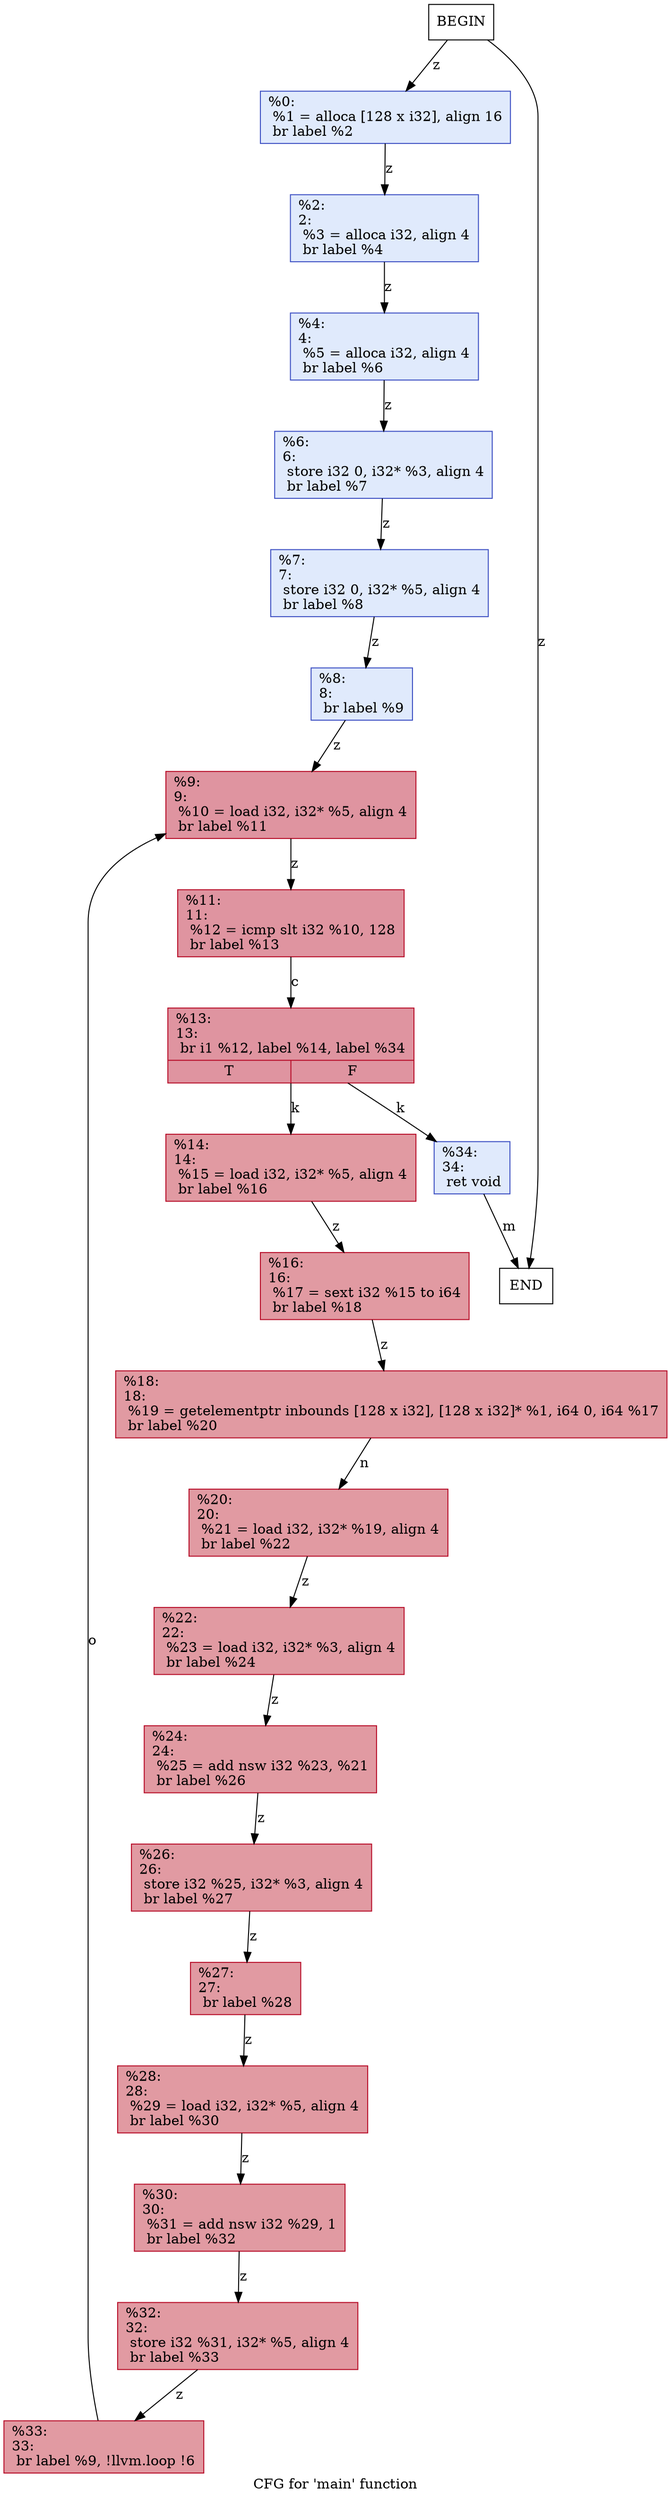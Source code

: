 digraph "CFG for 'main' function" {
	label="CFG for 'main' function";

	Nodebeginmain [shape=record, label="BEGIN"];
	Nodebeginmain -> Node0xcd4d20 [label="z"];
	Node0xcd4d20 [shape=record,color="#3d50c3ff", style=filled, fillcolor="#b9d0f970",label="{%0:\l  %1 = alloca [128 x i32], align 16\l  br label %2\l}"];
	Node0xcd4d20 -> Node0xcd5a90 [label="z"];
	Node0xcd5a90 [shape=record,color="#3d50c3ff", style=filled, fillcolor="#b9d0f970",label="{%2:\l2:                                                \l  %3 = alloca i32, align 4\l  br label %4\l}"];
	Node0xcd5a90 -> Node0xcd5bf0 [label="z"];
	Node0xcd5bf0 [shape=record,color="#3d50c3ff", style=filled, fillcolor="#b9d0f970",label="{%4:\l4:                                                \l  %5 = alloca i32, align 4\l  br label %6\l}"];
	Node0xcd5bf0 -> Node0xcd5d70 [label="z"];
	Node0xcd5d70 [shape=record,color="#3d50c3ff", style=filled, fillcolor="#b9d0f970",label="{%6:\l6:                                                \l  store i32 0, i32* %3, align 4\l  br label %7\l}"];
	Node0xcd5d70 -> Node0xcd5e30 [label="z"];
	Node0xcd5e30 [shape=record,color="#3d50c3ff", style=filled, fillcolor="#b9d0f970",label="{%7:\l7:                                                \l  store i32 0, i32* %5, align 4\l  br label %8\l}"];
	Node0xcd5e30 -> Node0xcd5ef0 [label="z"];
	Node0xcd5ef0 [shape=record,color="#3d50c3ff", style=filled, fillcolor="#b9d0f970",label="{%8:\l8:                                                \l  br label %9\l}"];
	Node0xcd5ef0 -> Node0xcd5cb0 [label="z"];
	Node0xcd5cb0 [shape=record,color="#b70d28ff", style=filled, fillcolor="#b70d2870",label="{%9:\l9:                                                \l  %10 = load i32, i32* %5, align 4\l  br label %11\l}"];
	Node0xcd5cb0 -> Node0xcd6090 [label="z"];
	Node0xcd6090 [shape=record,color="#b70d28ff", style=filled, fillcolor="#b70d2870",label="{%11:\l11:                                               \l  %12 = icmp slt i32 %10, 128\l  br label %13\l}"];
	Node0xcd6090 -> Node0xcd6180 [label="c"];
	Node0xcd6180 [shape=record,color="#b70d28ff", style=filled, fillcolor="#b70d2870",label="{%13:\l13:                                               \l  br i1 %12, label %14, label %34\l|{<s0>T|<s1>F}}"];
	Node0xcd6180 -> Node0xcd6240 [label="k"];
	Node0xcd6180 -> Node0xcd6290 [label="k"];
	Node0xcd6240 [shape=record,color="#b70d28ff", style=filled, fillcolor="#bb1b2c70",label="{%14:\l14:                                               \l  %15 = load i32, i32* %5, align 4\l  br label %16\l}"];
	Node0xcd6240 -> Node0xcd6440 [label="z"];
	Node0xcd6440 [shape=record,color="#b70d28ff", style=filled, fillcolor="#bb1b2c70",label="{%16:\l16:                                               \l  %17 = sext i32 %15 to i64\l  br label %18\l}"];
	Node0xcd6440 -> Node0xcd6570 [label="z"];
	Node0xcd6570 [shape=record,color="#b70d28ff", style=filled, fillcolor="#bb1b2c70",label="{%18:\l18:                                               \l  %19 = getelementptr inbounds [128 x i32], [128 x i32]* %1, i64 0, i64 %17\l  br label %20\l}"];
	Node0xcd6570 -> Node0xcd6720 [label="n"];
	Node0xcd6720 [shape=record,color="#b70d28ff", style=filled, fillcolor="#bb1b2c70",label="{%20:\l20:                                               \l  %21 = load i32, i32* %19, align 4\l  br label %22\l}"];
	Node0xcd6720 -> Node0xcd6850 [label="z"];
	Node0xcd6850 [shape=record,color="#b70d28ff", style=filled, fillcolor="#bb1b2c70",label="{%22:\l22:                                               \l  %23 = load i32, i32* %3, align 4\l  br label %24\l}"];
	Node0xcd6850 -> Node0xcd6980 [label="z"];
	Node0xcd6980 [shape=record,color="#b70d28ff", style=filled, fillcolor="#bb1b2c70",label="{%24:\l24:                                               \l  %25 = add nsw i32 %23, %21\l  br label %26\l}"];
	Node0xcd6980 -> Node0xcd6a40 [label="z"];
	Node0xcd6a40 [shape=record,color="#b70d28ff", style=filled, fillcolor="#bb1b2c70",label="{%26:\l26:                                               \l  store i32 %25, i32* %3, align 4\l  br label %27\l}"];
	Node0xcd6a40 -> Node0xcd6b00 [label="z"];
	Node0xcd6b00 [shape=record,color="#b70d28ff", style=filled, fillcolor="#bb1b2c70",label="{%27:\l27:                                               \l  br label %28\l}"];
	Node0xcd6b00 -> Node0xcd6bc0 [label="z"];
	Node0xcd6bc0 [shape=record,color="#b70d28ff", style=filled, fillcolor="#bb1b2c70",label="{%28:\l28:                                               \l  %29 = load i32, i32* %5, align 4\l  br label %30\l}"];
	Node0xcd6bc0 -> Node0xcd6cf0 [label="z"];
	Node0xcd6cf0 [shape=record,color="#b70d28ff", style=filled, fillcolor="#bb1b2c70",label="{%30:\l30:                                               \l  %31 = add nsw i32 %29, 1\l  br label %32\l}"];
	Node0xcd6cf0 -> Node0xcd6db0 [label="z"];
	Node0xcd6db0 [shape=record,color="#b70d28ff", style=filled, fillcolor="#bb1b2c70",label="{%32:\l32:                                               \l  store i32 %31, i32* %5, align 4\l  br label %33\l}"];
	Node0xcd6db0 -> Node0xcd7110 [label="z"];
	Node0xcd7110 [shape=record,color="#b70d28ff", style=filled, fillcolor="#bb1b2c70",label="{%33:\l33:                                               \l  br label %9, !llvm.loop !6\l}"];
	Node0xcd7110 -> Node0xcd5cb0 [label="o"];
	Node0xcd6290 [shape=record,color="#3d50c3ff", style=filled, fillcolor="#b9d0f970",label="{%34:\l34:                                               \l  ret void\l}"];
	Node0xcd6290 -> Nodeendmain [label="m"];
	Nodeendmain [shape=record, label="END"];
	Nodebeginmain -> Nodeendmain [label="z"];
}
